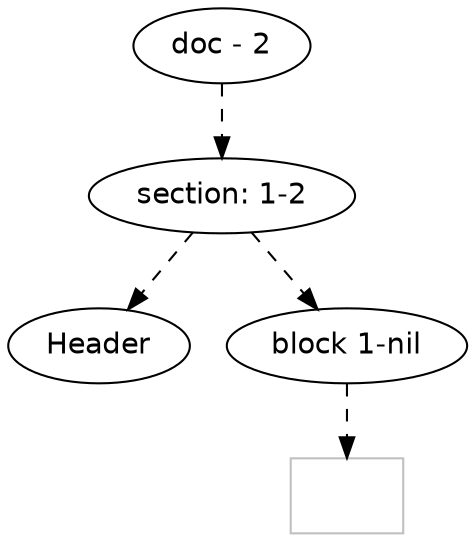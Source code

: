 digraph hierarchy {

node [fontname=Helvetica]
edge [style=dashed]

doc_0 [label="doc - 2"]

doc_0 -> { section_1}
{rank=same; section_1}

section_1 [label="section: 1-2"]

section_1 -> { header_2 block_3}
{rank=same; header_2 block_3}

header_2 [label="Header"]
block_3 [label="block 1-nil"]


block_3 -> leaf_4
leaf_4  [color=Gray,shape=rectangle,fontname=Inconsolata,label="
"]
}
